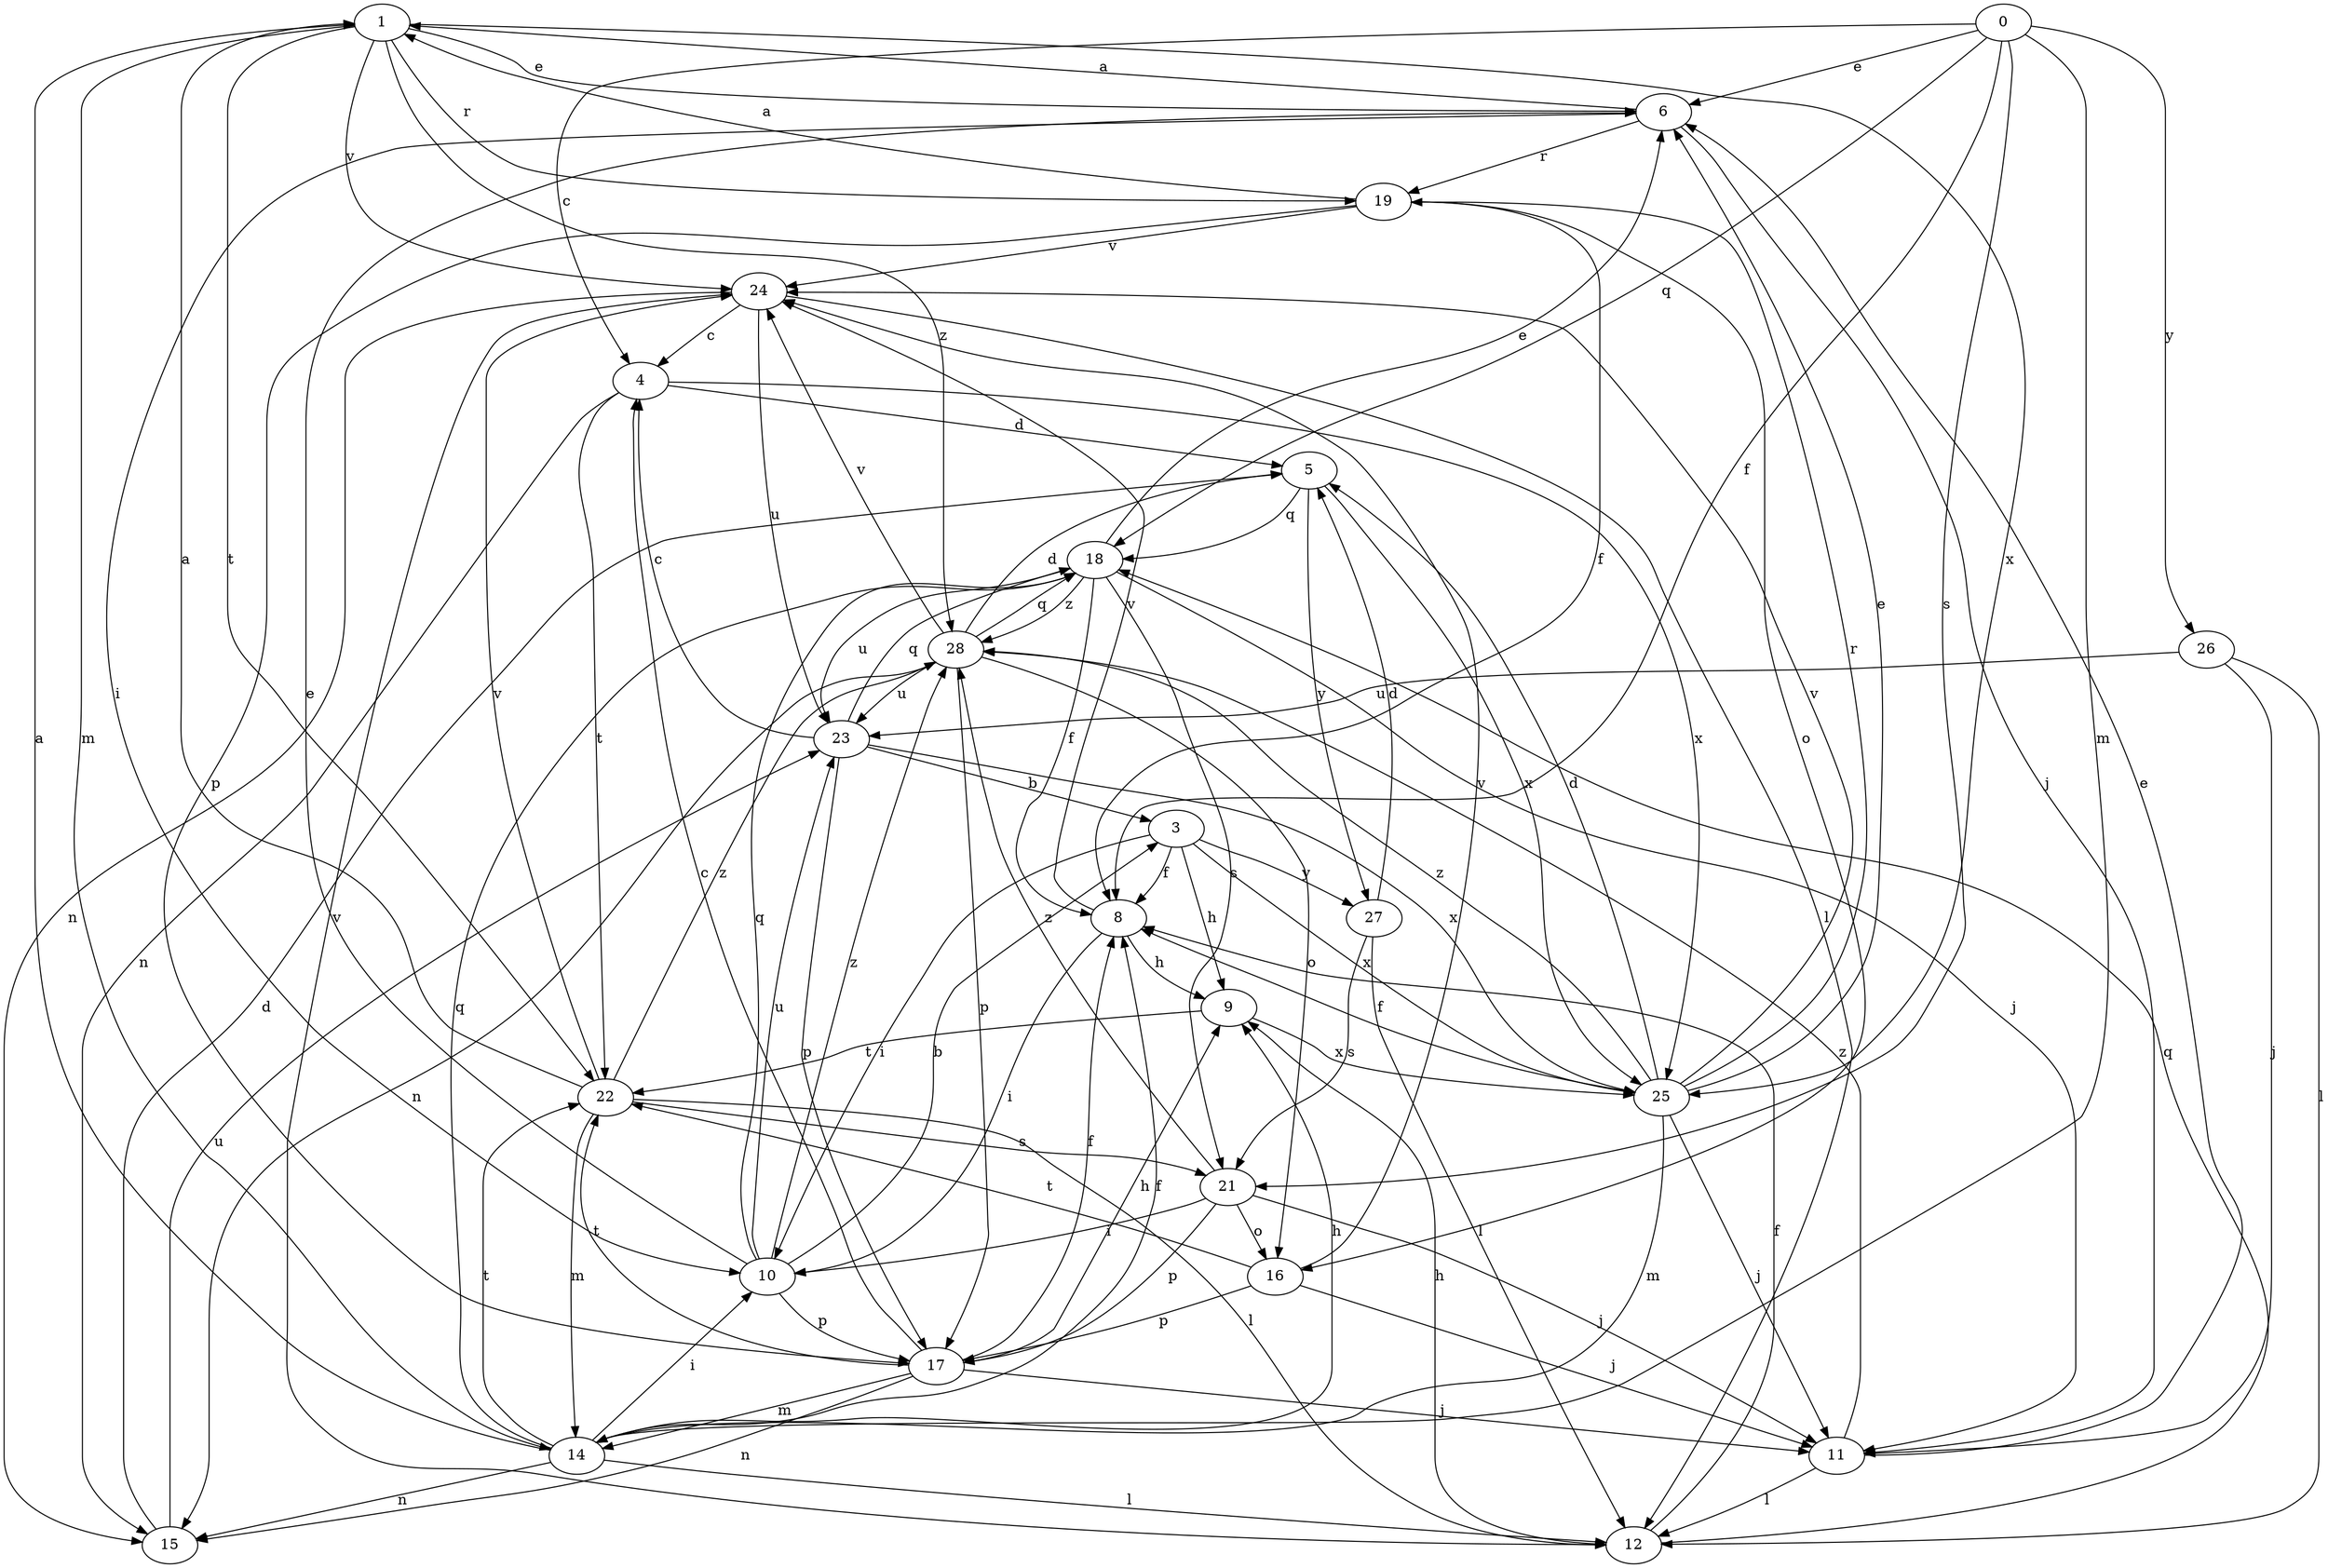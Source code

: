 strict digraph  {
1;
3;
4;
5;
6;
8;
9;
10;
11;
12;
14;
15;
16;
17;
0;
18;
19;
21;
22;
23;
24;
25;
26;
27;
28;
1 -> 6  [label=e];
1 -> 14  [label=m];
1 -> 19  [label=r];
1 -> 22  [label=t];
1 -> 24  [label=v];
1 -> 25  [label=x];
1 -> 28  [label=z];
3 -> 8  [label=f];
3 -> 9  [label=h];
3 -> 10  [label=i];
3 -> 25  [label=x];
3 -> 27  [label=y];
4 -> 5  [label=d];
4 -> 15  [label=n];
4 -> 22  [label=t];
4 -> 25  [label=x];
5 -> 18  [label=q];
5 -> 25  [label=x];
5 -> 27  [label=y];
6 -> 1  [label=a];
6 -> 10  [label=i];
6 -> 11  [label=j];
6 -> 19  [label=r];
8 -> 9  [label=h];
8 -> 10  [label=i];
8 -> 24  [label=v];
9 -> 22  [label=t];
9 -> 25  [label=x];
10 -> 3  [label=b];
10 -> 6  [label=e];
10 -> 17  [label=p];
10 -> 18  [label=q];
10 -> 23  [label=u];
10 -> 28  [label=z];
11 -> 6  [label=e];
11 -> 12  [label=l];
11 -> 28  [label=z];
12 -> 8  [label=f];
12 -> 9  [label=h];
12 -> 18  [label=q];
12 -> 24  [label=v];
14 -> 1  [label=a];
14 -> 8  [label=f];
14 -> 9  [label=h];
14 -> 10  [label=i];
14 -> 12  [label=l];
14 -> 15  [label=n];
14 -> 18  [label=q];
14 -> 22  [label=t];
15 -> 5  [label=d];
15 -> 23  [label=u];
16 -> 11  [label=j];
16 -> 17  [label=p];
16 -> 22  [label=t];
16 -> 24  [label=v];
17 -> 4  [label=c];
17 -> 8  [label=f];
17 -> 9  [label=h];
17 -> 11  [label=j];
17 -> 14  [label=m];
17 -> 15  [label=n];
17 -> 22  [label=t];
0 -> 4  [label=c];
0 -> 6  [label=e];
0 -> 8  [label=f];
0 -> 14  [label=m];
0 -> 18  [label=q];
0 -> 21  [label=s];
0 -> 26  [label=y];
18 -> 6  [label=e];
18 -> 8  [label=f];
18 -> 11  [label=j];
18 -> 21  [label=s];
18 -> 23  [label=u];
18 -> 28  [label=z];
19 -> 1  [label=a];
19 -> 8  [label=f];
19 -> 16  [label=o];
19 -> 17  [label=p];
19 -> 24  [label=v];
21 -> 10  [label=i];
21 -> 11  [label=j];
21 -> 16  [label=o];
21 -> 17  [label=p];
21 -> 28  [label=z];
22 -> 1  [label=a];
22 -> 12  [label=l];
22 -> 14  [label=m];
22 -> 21  [label=s];
22 -> 24  [label=v];
22 -> 28  [label=z];
23 -> 3  [label=b];
23 -> 4  [label=c];
23 -> 17  [label=p];
23 -> 18  [label=q];
23 -> 25  [label=x];
24 -> 4  [label=c];
24 -> 12  [label=l];
24 -> 15  [label=n];
24 -> 23  [label=u];
25 -> 5  [label=d];
25 -> 6  [label=e];
25 -> 8  [label=f];
25 -> 11  [label=j];
25 -> 14  [label=m];
25 -> 19  [label=r];
25 -> 24  [label=v];
25 -> 28  [label=z];
26 -> 11  [label=j];
26 -> 12  [label=l];
26 -> 23  [label=u];
27 -> 5  [label=d];
27 -> 12  [label=l];
27 -> 21  [label=s];
28 -> 5  [label=d];
28 -> 15  [label=n];
28 -> 16  [label=o];
28 -> 17  [label=p];
28 -> 18  [label=q];
28 -> 23  [label=u];
28 -> 24  [label=v];
}
